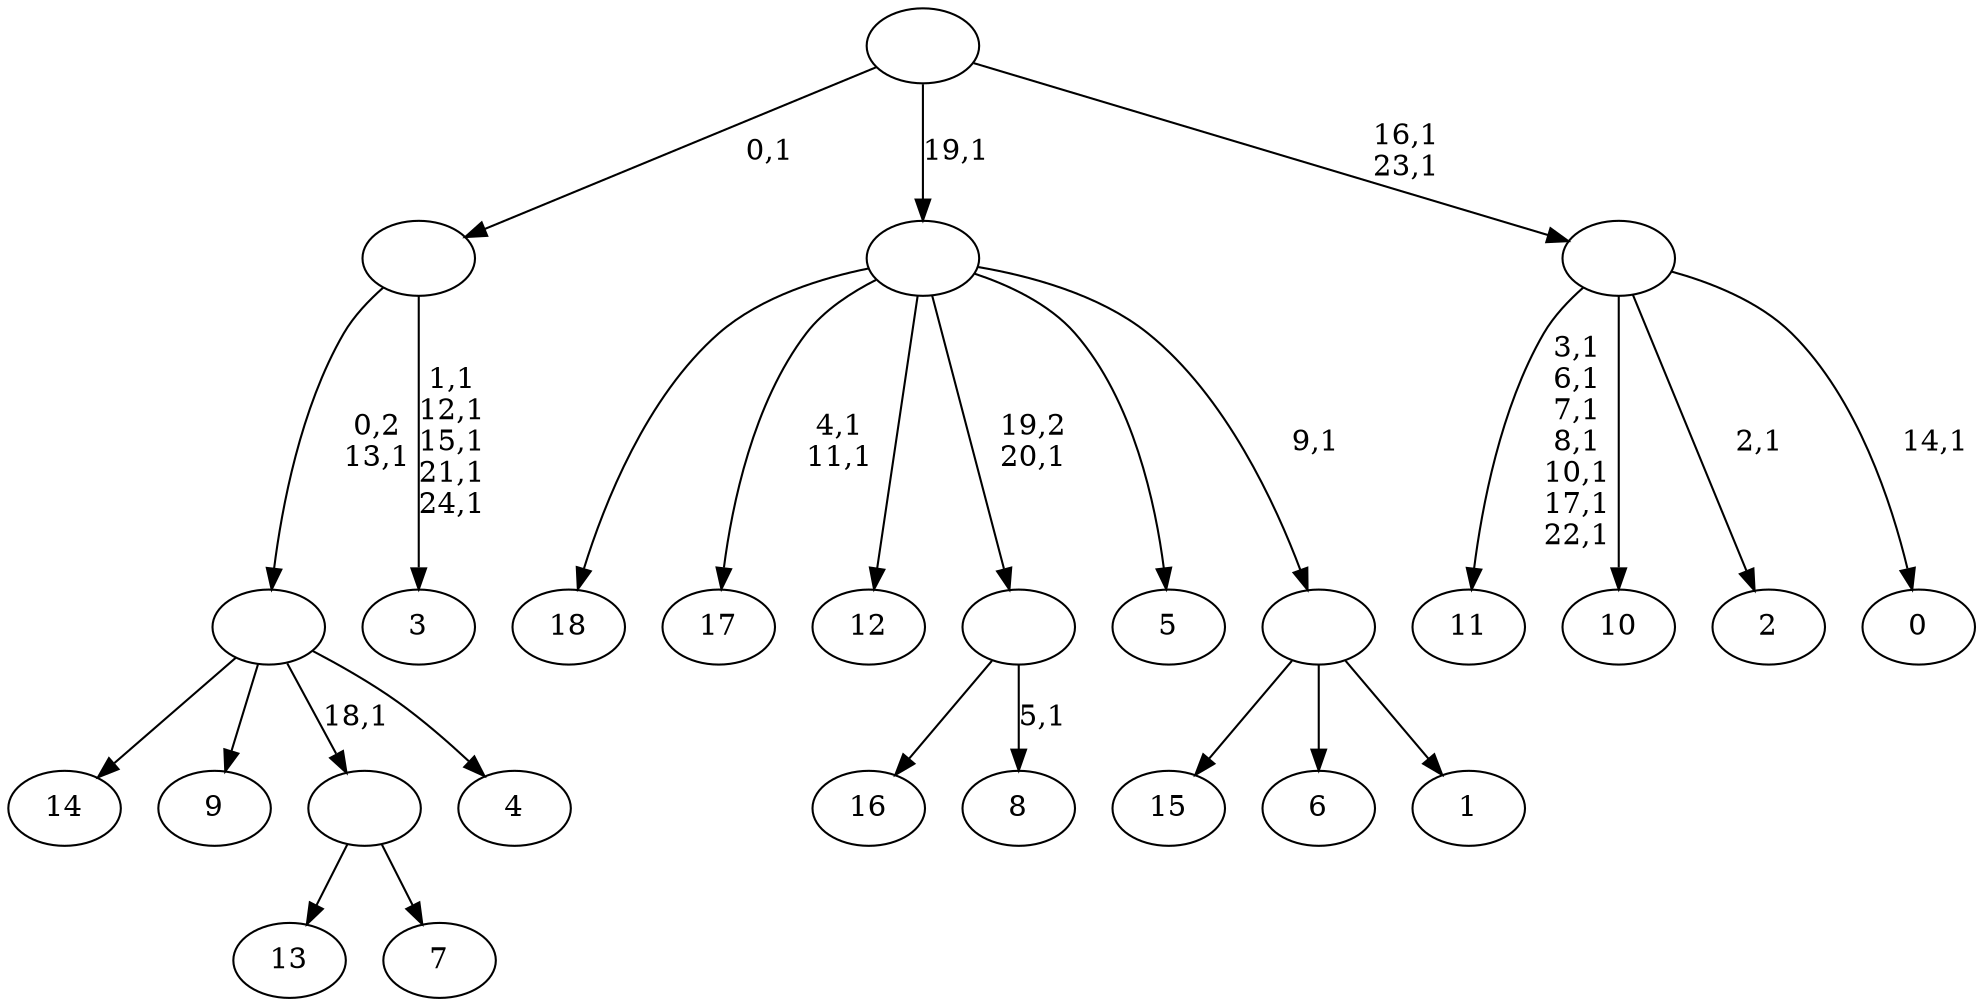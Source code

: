 digraph T {
	44 [label="18"]
	43 [label="17"]
	40 [label="16"]
	39 [label="15"]
	38 [label="14"]
	37 [label="13"]
	36 [label="12"]
	35 [label="11"]
	27 [label="10"]
	26 [label="9"]
	25 [label="8"]
	23 [label=""]
	22 [label="7"]
	21 [label=""]
	20 [label="6"]
	19 [label="5"]
	18 [label="4"]
	17 [label=""]
	16 [label="3"]
	10 [label=""]
	9 [label="2"]
	7 [label="1"]
	6 [label=""]
	5 [label=""]
	4 [label="0"]
	2 [label=""]
	0 [label=""]
	23 -> 25 [label="5,1"]
	23 -> 40 [label=""]
	21 -> 37 [label=""]
	21 -> 22 [label=""]
	17 -> 38 [label=""]
	17 -> 26 [label=""]
	17 -> 21 [label="18,1"]
	17 -> 18 [label=""]
	10 -> 16 [label="1,1\n12,1\n15,1\n21,1\n24,1"]
	10 -> 17 [label="0,2\n13,1"]
	6 -> 39 [label=""]
	6 -> 20 [label=""]
	6 -> 7 [label=""]
	5 -> 43 [label="4,1\n11,1"]
	5 -> 44 [label=""]
	5 -> 36 [label=""]
	5 -> 23 [label="19,2\n20,1"]
	5 -> 19 [label=""]
	5 -> 6 [label="9,1"]
	2 -> 4 [label="14,1"]
	2 -> 9 [label="2,1"]
	2 -> 35 [label="3,1\n6,1\n7,1\n8,1\n10,1\n17,1\n22,1"]
	2 -> 27 [label=""]
	0 -> 2 [label="16,1\n23,1"]
	0 -> 10 [label="0,1"]
	0 -> 5 [label="19,1"]
}
